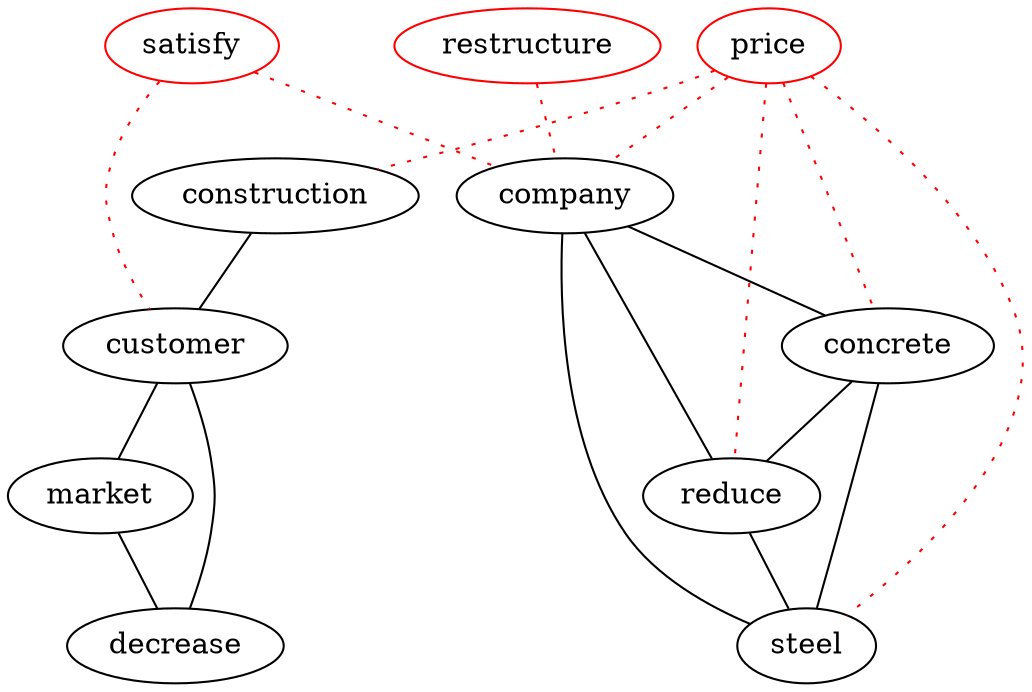 graph keygraph {
graph [size="10,10", overlap="scale"]
customer [color="black"]
steel [color="black"]
concrete [color="black"]
reduce [color="black"]
market [color="black"]
construction [color="black"]
company [color="black"]
decrease [color="black"]
price [color="red"]
satisfy [color="red"]
restructure [color="red"]
construction--customer
customer--market
customer--decrease
market--decrease
company--concrete
company--steel
company--reduce
concrete--reduce
concrete--steel
reduce--steel
restructure--company [color="red", style="dotted"]
satisfy--customer [color="red", style="dotted"]
satisfy--company [color="red", style="dotted"]
price--steel [color="red", style="dotted"]
price--concrete [color="red", style="dotted"]
price--reduce [color="red", style="dotted"]
price--construction [color="red", style="dotted"]
price--company [color="red", style="dotted"]
}
